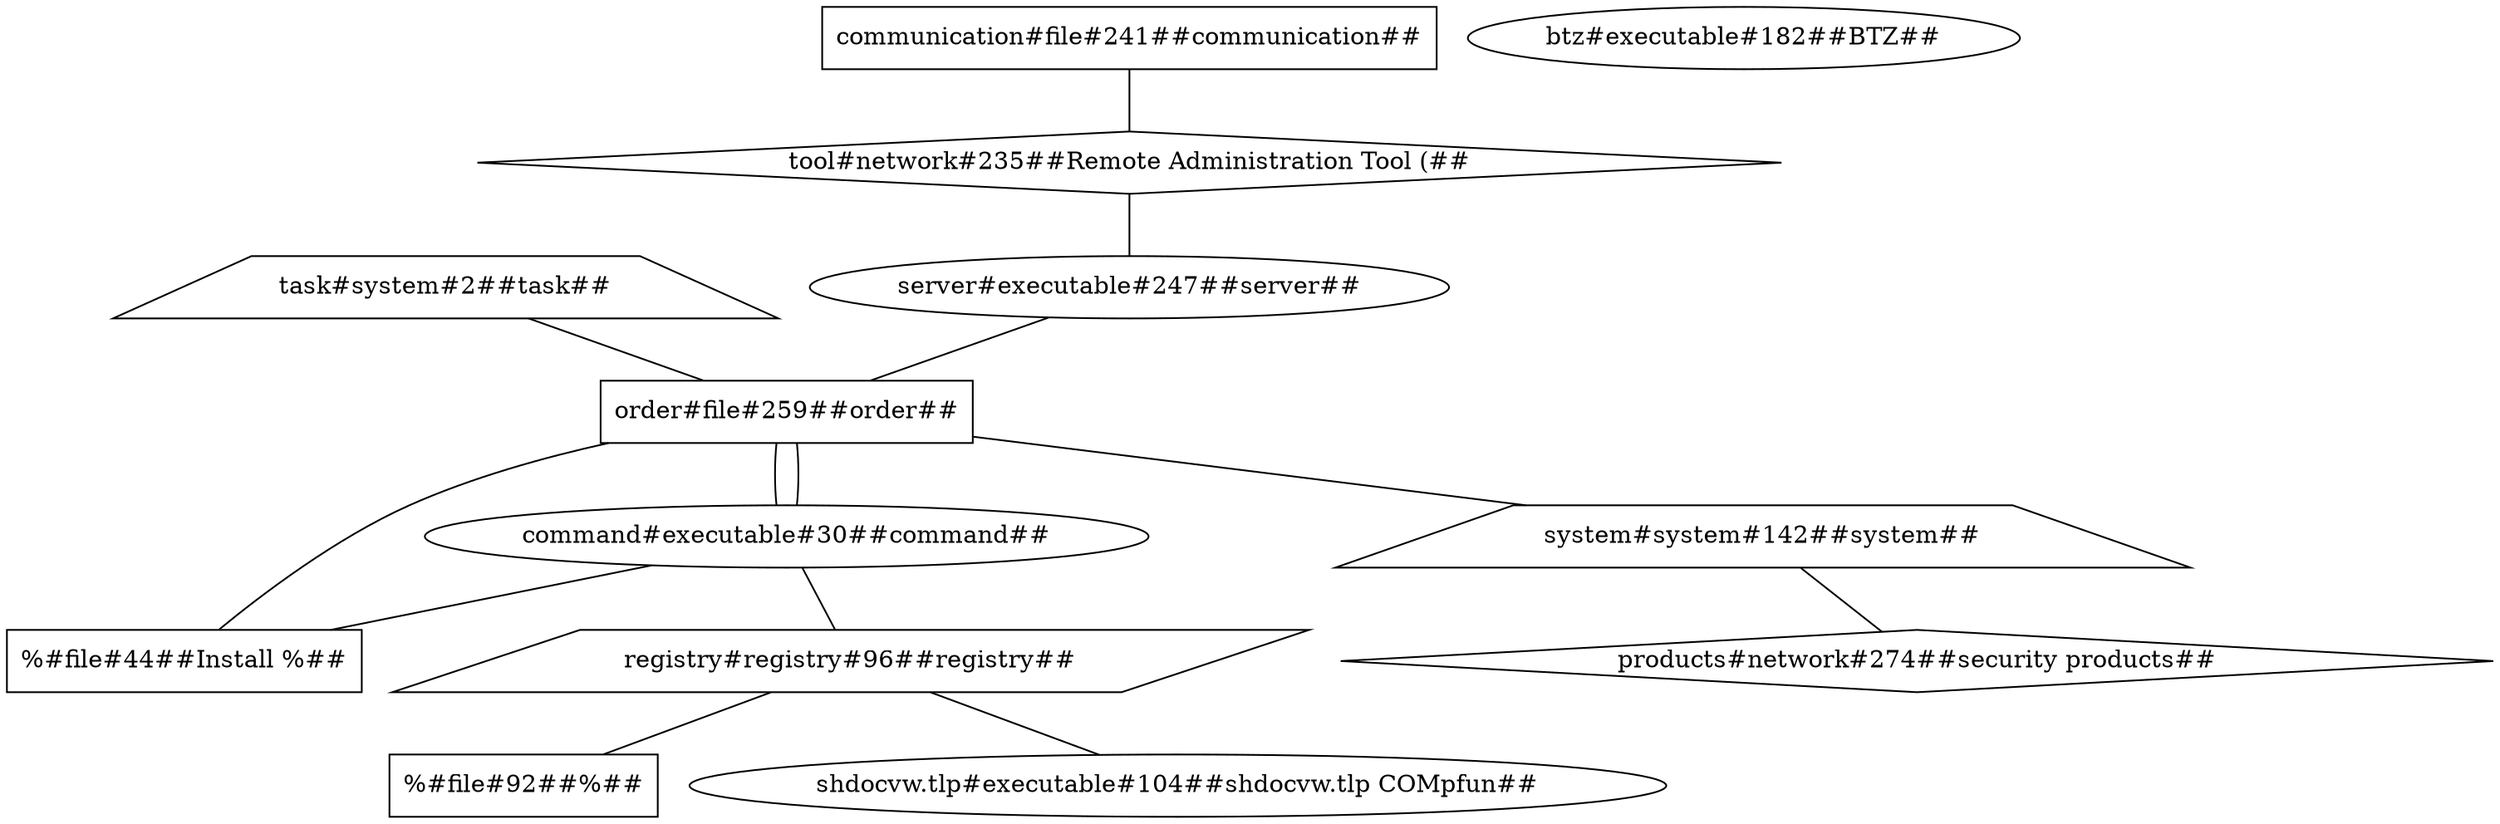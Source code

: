 graph G {
	"task#system#2" [label="task#system#2##task##" shape=trapezium]
	"command#executable#30" [label="command#executable#30##command##" shape=oval]
	"%#file#44" [label="%#file#44##Install %##" shape=rectangle]
	"%#file#92" [label="%#file#92##%##" shape=rectangle]
	"registry#registry#96" [label="registry#registry#96##registry##" shape=parallelogram]
	"shdocvw.tlp#executable#104" [label="shdocvw.tlp#executable#104##shdocvw.tlp COMpfun##" shape=oval]
	"system#system#142" [label="system#system#142##system##" shape=trapezium]
	"btz#executable#182" [label="btz#executable#182##BTZ##" shape=oval]
	"communication#file#241" [label="communication#file#241##communication##" shape=rectangle]
	"tool#network#235" [label="tool#network#235##Remote Administration Tool (##" shape=diamond]
	"server#executable#247" [label="server#executable#247##server##" shape=oval]
	"order#file#259" [label="order#file#259##order##" shape=rectangle]
	"products#network#274" [label="products#network#274##security products##" shape=diamond]
	"task#system#2" -- "order#file#259"
	"command#executable#30" -- "%#file#44"
	"command#executable#30" -- "order#file#259"
	"command#executable#30" -- "registry#registry#96"
	"%#file#44" -- "order#file#259"
	"registry#registry#96" -- "shdocvw.tlp#executable#104"
	"registry#registry#96" -- "%#file#92"
	"system#system#142" -- "products#network#274"
	"communication#file#241" -- "tool#network#235"
	"tool#network#235" -- "server#executable#247"
	"server#executable#247" -- "order#file#259"
	"order#file#259" -- "command#executable#30"
	"order#file#259" -- "system#system#142"
}
